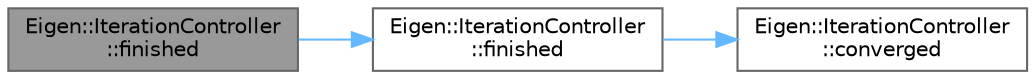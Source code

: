 digraph "Eigen::IterationController::finished"
{
 // LATEX_PDF_SIZE
  bgcolor="transparent";
  edge [fontname=Helvetica,fontsize=10,labelfontname=Helvetica,labelfontsize=10];
  node [fontname=Helvetica,fontsize=10,shape=box,height=0.2,width=0.4];
  rankdir="LR";
  Node1 [id="Node000001",label="Eigen::IterationController\l::finished",height=0.2,width=0.4,color="gray40", fillcolor="grey60", style="filled", fontcolor="black",tooltip=" "];
  Node1 -> Node2 [id="edge3_Node000001_Node000002",color="steelblue1",style="solid",tooltip=" "];
  Node2 [id="Node000002",label="Eigen::IterationController\l::finished",height=0.2,width=0.4,color="grey40", fillcolor="white", style="filled",URL="$class_eigen_1_1_iteration_controller.html#af58f849ee9625eeb99749478f17eb44b",tooltip=" "];
  Node2 -> Node3 [id="edge4_Node000002_Node000003",color="steelblue1",style="solid",tooltip=" "];
  Node3 [id="Node000003",label="Eigen::IterationController\l::converged",height=0.2,width=0.4,color="grey40", fillcolor="white", style="filled",URL="$class_eigen_1_1_iteration_controller.html#a723ae9cb3788b7fb34697b1f62741716",tooltip=" "];
}
